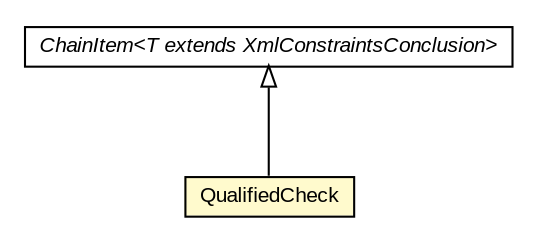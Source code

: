 #!/usr/local/bin/dot
#
# Class diagram 
# Generated by UMLGraph version R5_6-24-gf6e263 (http://www.umlgraph.org/)
#

digraph G {
	edge [fontname="arial",fontsize=10,labelfontname="arial",labelfontsize=10];
	node [fontname="arial",fontsize=10,shape=plaintext];
	nodesep=0.25;
	ranksep=0.5;
	// eu.europa.esig.dss.validation.process.ChainItem<T extends eu.europa.esig.dss.jaxb.detailedreport.XmlConstraintsConclusion>
	c539451 [label=<<table title="eu.europa.esig.dss.validation.process.ChainItem" border="0" cellborder="1" cellspacing="0" cellpadding="2" port="p" href="../../../ChainItem.html">
		<tr><td><table border="0" cellspacing="0" cellpadding="1">
<tr><td align="center" balign="center"><font face="arial italic"> ChainItem&lt;T extends XmlConstraintsConclusion&gt; </font></td></tr>
		</table></td></tr>
		</table>>, URL="../../../ChainItem.html", fontname="arial", fontcolor="black", fontsize=10.0];
	// eu.europa.esig.dss.validation.process.qualification.certificate.checks.QualifiedCheck
	c539550 [label=<<table title="eu.europa.esig.dss.validation.process.qualification.certificate.checks.QualifiedCheck" border="0" cellborder="1" cellspacing="0" cellpadding="2" port="p" bgcolor="lemonChiffon" href="./QualifiedCheck.html">
		<tr><td><table border="0" cellspacing="0" cellpadding="1">
<tr><td align="center" balign="center"> QualifiedCheck </td></tr>
		</table></td></tr>
		</table>>, URL="./QualifiedCheck.html", fontname="arial", fontcolor="black", fontsize=10.0];
	//eu.europa.esig.dss.validation.process.qualification.certificate.checks.QualifiedCheck extends eu.europa.esig.dss.validation.process.ChainItem<eu.europa.esig.dss.jaxb.detailedreport.XmlValidationCertificateQualification>
	c539451:p -> c539550:p [dir=back,arrowtail=empty];
}

